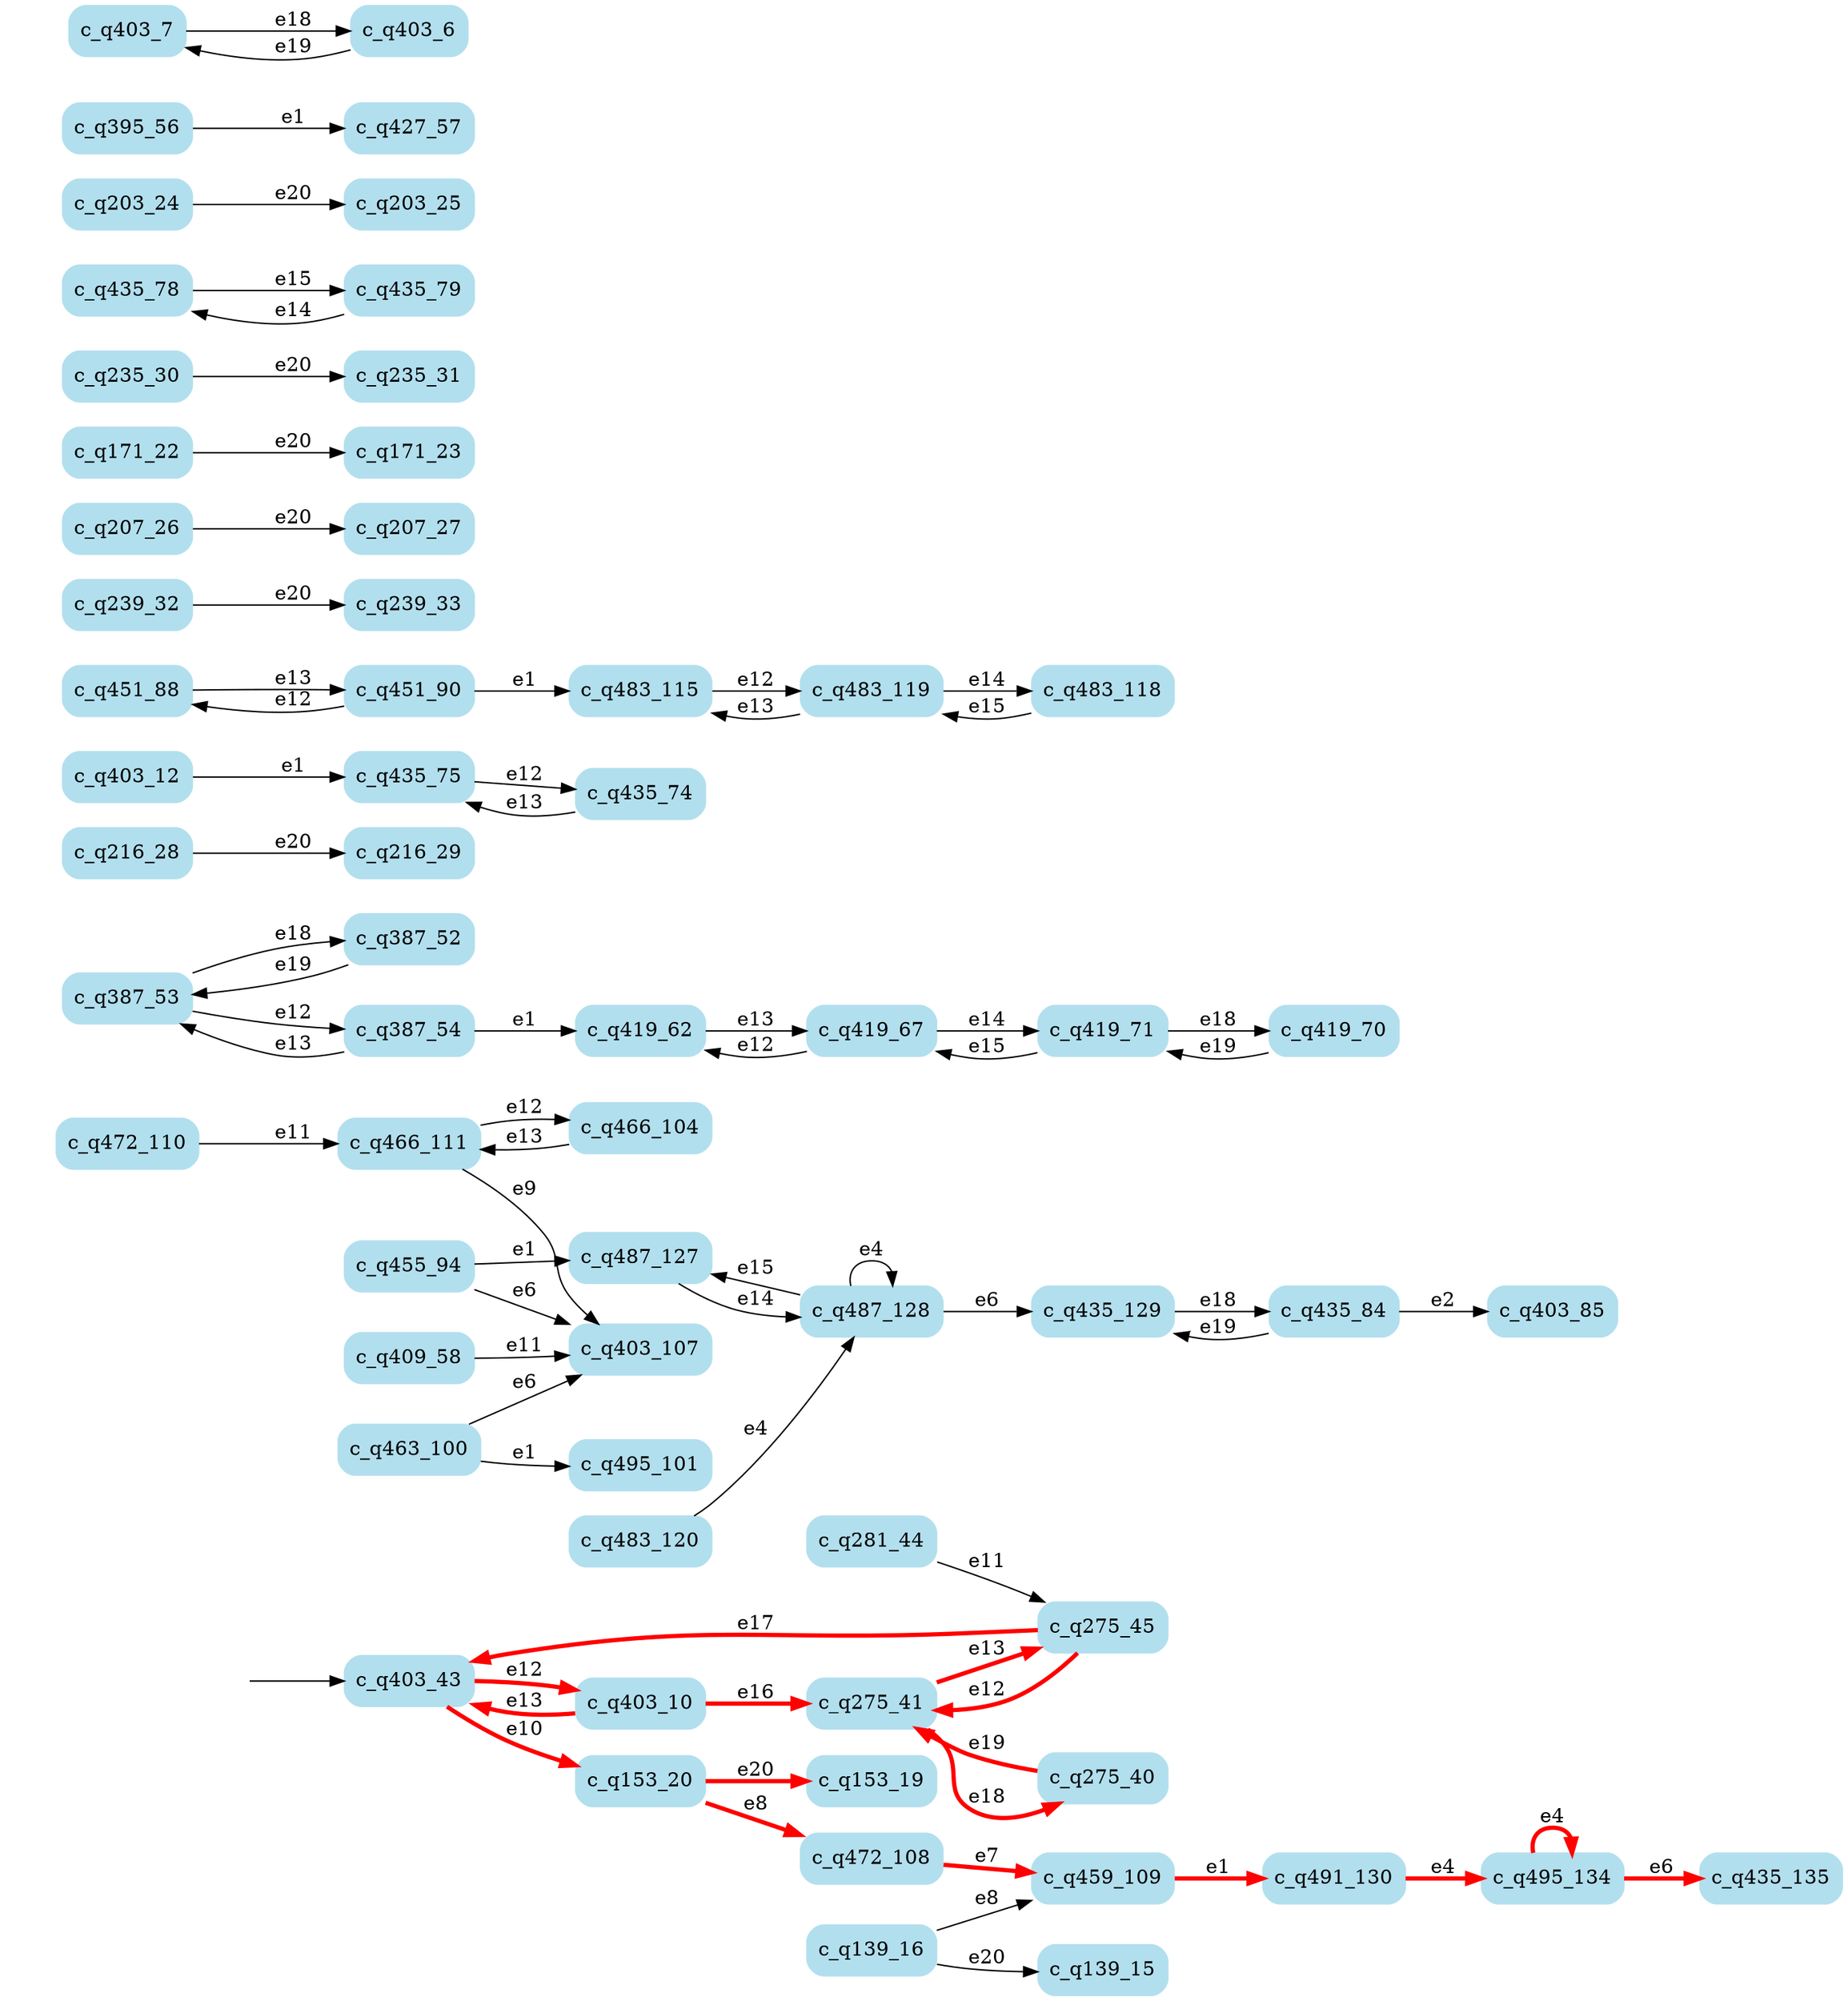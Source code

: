 digraph G {

	rankdir = LR;

	start_c_q403_43[style=invisible];

	node[shape=box, style="rounded, filled", color=lightblue2];

	c_q153_20[label="c_q153_20"];
	c_q455_94[label="c_q455_94"];
	c_q275_45[label="c_q275_45"];
	c_q139_16[label="c_q139_16"];
	c_q403_10[label="c_q403_10"];
	c_q387_53[label="c_q387_53"];
	c_q216_28[label="c_q216_28"];
	c_q403_12[label="c_q403_12"];
	c_q451_88[label="c_q451_88"];
	c_q435_129[label="c_q435_129"];
	c_q239_32[label="c_q239_32"];
	c_q495_134[label="c_q495_134"];
	c_q207_27[label="c_q207_27"];
	c_q466_104[label="c_q466_104"];
	c_q435_75[label="c_q435_75"];
	c_q435_135[label="c_q435_135"];
	c_q419_67[label="c_q419_67"];
	c_q483_115[label="c_q483_115"];
	c_q472_108[label="c_q472_108"];
	c_q171_23[label="c_q171_23"];
	c_q207_26[label="c_q207_26"];
	c_q235_31[label="c_q235_31"];
	c_q275_41[label="c_q275_41"];
	c_q451_90[label="c_q451_90"];
	c_q472_110[label="c_q472_110"];
	c_q466_111[label="c_q466_111"];
	c_q281_44[label="c_q281_44"];
	c_q435_78[label="c_q435_78"];
	c_q203_24[label="c_q203_24"];
	c_q387_52[label="c_q387_52"];
	c_q409_58[label="c_q409_58"];
	c_q139_15[label="c_q139_15"];
	c_q435_74[label="c_q435_74"];
	c_q483_119[label="c_q483_119"];
	c_q216_29[label="c_q216_29"];
	c_q403_107[label="c_q403_107"];
	c_q463_100[label="c_q463_100"];
	c_q395_56[label="c_q395_56"];
	c_q239_33[label="c_q239_33"];
	c_q153_19[label="c_q153_19"];
	c_q419_71[label="c_q419_71"];
	c_q483_120[label="c_q483_120"];
	c_q403_85[label="c_q403_85"];
	c_q487_128[label="c_q487_128"];
	c_q427_57[label="c_q427_57"];
	c_q403_7[label="c_q403_7"];
	c_q419_70[label="c_q419_70"];
	c_q435_84[label="c_q435_84"];
	c_q403_43[label="c_q403_43"];
	c_q435_79[label="c_q435_79"];
	c_q491_130[label="c_q491_130"];
	c_q387_54[label="c_q387_54"];
	c_q171_22[label="c_q171_22"];
	c_q403_6[label="c_q403_6"];
	c_q487_127[label="c_q487_127"];
	c_q483_118[label="c_q483_118"];
	c_q419_62[label="c_q419_62"];
	c_q495_101[label="c_q495_101"];
	c_q459_109[label="c_q459_109"];
	c_q235_30[label="c_q235_30"];
	c_q203_25[label="c_q203_25"];
	c_q275_40[label="c_q275_40"];

	start_c_q403_43 -> c_q403_43;
	c_q403_43 -> c_q403_10[label="e12", penwidth=3, color=red];
	c_q403_10 -> c_q403_43[label="e13", penwidth=3, color=red];
	c_q403_7 -> c_q403_6[label="e18"];
	c_q403_6 -> c_q403_7[label="e19"];
	c_q403_43 -> c_q153_20[label="e10", penwidth=3, color=red];
	c_q403_10 -> c_q275_41[label="e16", penwidth=3, color=red];
	c_q403_12 -> c_q435_75[label="e1"];
	c_q139_16 -> c_q139_15[label="e20"];
	c_q139_16 -> c_q459_109[label="e8"];
	c_q153_20 -> c_q153_19[label="e20", penwidth=3, color=red];
	c_q153_20 -> c_q472_108[label="e8", penwidth=3, color=red];
	c_q171_22 -> c_q171_23[label="e20"];
	c_q203_24 -> c_q203_25[label="e20"];
	c_q207_26 -> c_q207_27[label="e20"];
	c_q216_28 -> c_q216_29[label="e20"];
	c_q235_30 -> c_q235_31[label="e20"];
	c_q239_32 -> c_q239_33[label="e20"];
	c_q275_45 -> c_q275_41[label="e12", penwidth=3, color=red];
	c_q275_41 -> c_q275_45[label="e13", penwidth=3, color=red];
	c_q275_41 -> c_q275_40[label="e18", penwidth=3, color=red];
	c_q275_40 -> c_q275_41[label="e19", penwidth=3, color=red];
	c_q275_45 -> c_q403_43[label="e17", penwidth=3, color=red];
	c_q281_44 -> c_q275_45[label="e11"];
	c_q387_53 -> c_q387_54[label="e12"];
	c_q387_54 -> c_q387_53[label="e13"];
	c_q387_53 -> c_q387_52[label="e18"];
	c_q387_52 -> c_q387_53[label="e19"];
	c_q387_54 -> c_q419_62[label="e1"];
	c_q395_56 -> c_q427_57[label="e1"];
	c_q409_58 -> c_q403_107[label="e11"];
	c_q419_67 -> c_q419_62[label="e12"];
	c_q419_62 -> c_q419_67[label="e13"];
	c_q419_67 -> c_q419_71[label="e14"];
	c_q419_71 -> c_q419_67[label="e15"];
	c_q419_71 -> c_q419_70[label="e18"];
	c_q419_70 -> c_q419_71[label="e19"];
	c_q435_75 -> c_q435_74[label="e12"];
	c_q435_74 -> c_q435_75[label="e13"];
	c_q435_79 -> c_q435_78[label="e14"];
	c_q435_78 -> c_q435_79[label="e15"];
	c_q435_129 -> c_q435_84[label="e18"];
	c_q435_84 -> c_q435_129[label="e19"];
	c_q435_84 -> c_q403_85[label="e2"];
	c_q451_90 -> c_q451_88[label="e12"];
	c_q451_88 -> c_q451_90[label="e13"];
	c_q451_90 -> c_q483_115[label="e1"];
	c_q455_94 -> c_q403_107[label="e6"];
	c_q455_94 -> c_q487_127[label="e1"];
	c_q459_109 -> c_q491_130[label="e1", penwidth=3, color=red];
	c_q463_100 -> c_q403_107[label="e6"];
	c_q463_100 -> c_q495_101[label="e1"];
	c_q466_111 -> c_q466_104[label="e12"];
	c_q466_104 -> c_q466_111[label="e13"];
	c_q466_111 -> c_q403_107[label="e9"];
	c_q472_108 -> c_q459_109[label="e7", penwidth=3, color=red];
	c_q472_110 -> c_q466_111[label="e11"];
	c_q483_115 -> c_q483_119[label="e12"];
	c_q483_119 -> c_q483_115[label="e13"];
	c_q483_119 -> c_q483_118[label="e14"];
	c_q483_118 -> c_q483_119[label="e15"];
	c_q483_120 -> c_q487_128[label="e4"];
	c_q487_128 -> c_q487_128[label="e4"];
	c_q487_127 -> c_q487_128[label="e14"];
	c_q487_128 -> c_q487_127[label="e15"];
	c_q487_128 -> c_q435_129[label="e6"];
	c_q491_130 -> c_q495_134[label="e4", penwidth=3, color=red];
	c_q495_134 -> c_q495_134[label="e4", penwidth=3, color=red];
	c_q495_134 -> c_q435_135[label="e6", penwidth=3, color=red];

}